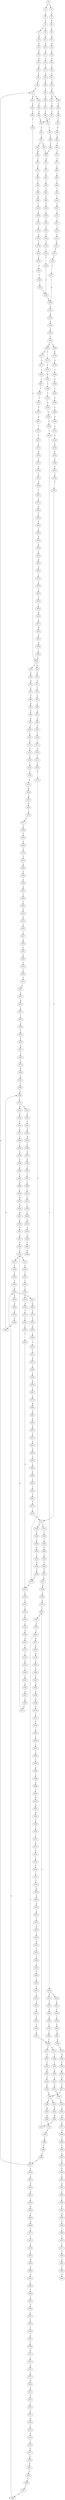 strict digraph  {
	S0 -> S1 [ label = C ];
	S0 -> S2 [ label = T ];
	S1 -> S3 [ label = C ];
	S2 -> S4 [ label = C ];
	S3 -> S5 [ label = T ];
	S4 -> S6 [ label = T ];
	S5 -> S7 [ label = G ];
	S5 -> S8 [ label = C ];
	S6 -> S9 [ label = C ];
	S7 -> S10 [ label = G ];
	S8 -> S11 [ label = G ];
	S9 -> S12 [ label = G ];
	S10 -> S13 [ label = G ];
	S11 -> S14 [ label = G ];
	S12 -> S15 [ label = G ];
	S13 -> S16 [ label = T ];
	S14 -> S17 [ label = G ];
	S15 -> S18 [ label = C ];
	S16 -> S19 [ label = C ];
	S17 -> S20 [ label = C ];
	S18 -> S21 [ label = A ];
	S19 -> S22 [ label = C ];
	S20 -> S23 [ label = T ];
	S21 -> S24 [ label = C ];
	S22 -> S25 [ label = C ];
	S23 -> S26 [ label = C ];
	S24 -> S27 [ label = C ];
	S25 -> S28 [ label = G ];
	S26 -> S29 [ label = A ];
	S27 -> S30 [ label = G ];
	S28 -> S31 [ label = A ];
	S29 -> S32 [ label = C ];
	S30 -> S33 [ label = A ];
	S31 -> S34 [ label = G ];
	S31 -> S35 [ label = A ];
	S32 -> S36 [ label = G ];
	S33 -> S37 [ label = G ];
	S33 -> S38 [ label = A ];
	S34 -> S39 [ label = T ];
	S35 -> S40 [ label = G ];
	S36 -> S41 [ label = T ];
	S37 -> S42 [ label = T ];
	S38 -> S43 [ label = T ];
	S39 -> S44 [ label = C ];
	S40 -> S45 [ label = T ];
	S41 -> S46 [ label = C ];
	S42 -> S47 [ label = C ];
	S43 -> S48 [ label = G ];
	S44 -> S49 [ label = C ];
	S45 -> S50 [ label = C ];
	S46 -> S51 [ label = C ];
	S47 -> S49 [ label = C ];
	S48 -> S52 [ label = T ];
	S49 -> S53 [ label = A ];
	S50 -> S54 [ label = G ];
	S51 -> S55 [ label = A ];
	S52 -> S56 [ label = A ];
	S53 -> S57 [ label = G ];
	S54 -> S58 [ label = C ];
	S54 -> S59 [ label = A ];
	S55 -> S60 [ label = G ];
	S56 -> S61 [ label = G ];
	S57 -> S62 [ label = T ];
	S57 -> S63 [ label = C ];
	S58 -> S64 [ label = G ];
	S59 -> S65 [ label = G ];
	S60 -> S66 [ label = C ];
	S61 -> S67 [ label = T ];
	S62 -> S68 [ label = A ];
	S63 -> S69 [ label = T ];
	S64 -> S70 [ label = G ];
	S65 -> S71 [ label = G ];
	S66 -> S69 [ label = T ];
	S67 -> S72 [ label = T ];
	S68 -> S73 [ label = G ];
	S69 -> S74 [ label = T ];
	S70 -> S75 [ label = C ];
	S71 -> S76 [ label = T ];
	S72 -> S77 [ label = T ];
	S73 -> S78 [ label = G ];
	S74 -> S79 [ label = C ];
	S75 -> S80 [ label = T ];
	S76 -> S81 [ label = A ];
	S77 -> S82 [ label = C ];
	S78 -> S83 [ label = G ];
	S79 -> S84 [ label = A ];
	S80 -> S85 [ label = A ];
	S81 -> S86 [ label = T ];
	S82 -> S87 [ label = A ];
	S83 -> S88 [ label = T ];
	S84 -> S89 [ label = C ];
	S85 -> S90 [ label = T ];
	S86 -> S91 [ label = A ];
	S87 -> S92 [ label = C ];
	S88 -> S93 [ label = C ];
	S89 -> S94 [ label = G ];
	S90 -> S95 [ label = A ];
	S91 -> S96 [ label = A ];
	S92 -> S97 [ label = T ];
	S93 -> S98 [ label = A ];
	S94 -> S99 [ label = C ];
	S95 -> S100 [ label = G ];
	S96 -> S101 [ label = G ];
	S97 -> S102 [ label = C ];
	S98 -> S103 [ label = C ];
	S99 -> S104 [ label = C ];
	S100 -> S105 [ label = T ];
	S101 -> S106 [ label = T ];
	S102 -> S107 [ label = C ];
	S103 -> S108 [ label = T ];
	S104 -> S109 [ label = C ];
	S105 -> S110 [ label = A ];
	S106 -> S111 [ label = C ];
	S107 -> S112 [ label = T ];
	S108 -> S113 [ label = C ];
	S109 -> S114 [ label = T ];
	S110 -> S115 [ label = G ];
	S111 -> S116 [ label = G ];
	S112 -> S117 [ label = T ];
	S113 -> S118 [ label = G ];
	S114 -> S119 [ label = T ];
	S115 -> S120 [ label = C ];
	S116 -> S121 [ label = T ];
	S117 -> S122 [ label = T ];
	S118 -> S123 [ label = C ];
	S119 -> S124 [ label = C ];
	S120 -> S125 [ label = C ];
	S121 -> S126 [ label = G ];
	S122 -> S127 [ label = C ];
	S123 -> S128 [ label = T ];
	S124 -> S129 [ label = A ];
	S125 -> S130 [ label = G ];
	S126 -> S131 [ label = G ];
	S127 -> S132 [ label = A ];
	S128 -> S133 [ label = T ];
	S129 -> S134 [ label = T ];
	S130 -> S135 [ label = A ];
	S131 -> S136 [ label = T ];
	S132 -> S137 [ label = T ];
	S133 -> S138 [ label = C ];
	S134 -> S139 [ label = C ];
	S135 -> S140 [ label = A ];
	S136 -> S141 [ label = A ];
	S137 -> S142 [ label = C ];
	S138 -> S143 [ label = A ];
	S139 -> S144 [ label = C ];
	S140 -> S145 [ label = A ];
	S141 -> S146 [ label = C ];
	S142 -> S147 [ label = C ];
	S143 -> S148 [ label = T ];
	S144 -> S149 [ label = A ];
	S145 -> S150 [ label = C ];
	S146 -> S151 [ label = C ];
	S147 -> S149 [ label = A ];
	S148 -> S152 [ label = C ];
	S149 -> S153 [ label = G ];
	S150 -> S154 [ label = C ];
	S151 -> S155 [ label = G ];
	S152 -> S144 [ label = C ];
	S153 -> S156 [ label = A ];
	S154 -> S157 [ label = C ];
	S155 -> S158 [ label = G ];
	S156 -> S159 [ label = A ];
	S157 -> S160 [ label = C ];
	S158 -> S161 [ label = T ];
	S159 -> S162 [ label = C ];
	S160 -> S163 [ label = G ];
	S161 -> S164 [ label = G ];
	S162 -> S165 [ label = C ];
	S163 -> S166 [ label = A ];
	S164 -> S167 [ label = G ];
	S165 -> S168 [ label = A ];
	S165 -> S169 [ label = G ];
	S166 -> S170 [ label = C ];
	S167 -> S171 [ label = T ];
	S168 -> S172 [ label = G ];
	S168 -> S173 [ label = C ];
	S169 -> S174 [ label = G ];
	S170 -> S175 [ label = T ];
	S171 -> S176 [ label = T ];
	S172 -> S177 [ label = A ];
	S173 -> S178 [ label = C ];
	S174 -> S179 [ label = A ];
	S175 -> S180 [ label = A ];
	S176 -> S181 [ label = A ];
	S177 -> S182 [ label = C ];
	S178 -> S183 [ label = A ];
	S179 -> S184 [ label = C ];
	S180 -> S185 [ label = G ];
	S181 -> S186 [ label = G ];
	S182 -> S187 [ label = T ];
	S183 -> S188 [ label = C ];
	S184 -> S189 [ label = G ];
	S185 -> S190 [ label = A ];
	S186 -> S191 [ label = A ];
	S187 -> S192 [ label = C ];
	S188 -> S193 [ label = C ];
	S189 -> S194 [ label = C ];
	S190 -> S195 [ label = A ];
	S191 -> S196 [ label = A ];
	S192 -> S197 [ label = C ];
	S193 -> S198 [ label = C ];
	S194 -> S199 [ label = C ];
	S195 -> S200 [ label = T ];
	S196 -> S201 [ label = G ];
	S197 -> S202 [ label = C ];
	S198 -> S203 [ label = C ];
	S199 -> S204 [ label = C ];
	S200 -> S205 [ label = C ];
	S201 -> S206 [ label = G ];
	S202 -> S207 [ label = A ];
	S203 -> S208 [ label = T ];
	S204 -> S209 [ label = A ];
	S205 -> S210 [ label = G ];
	S206 -> S211 [ label = G ];
	S207 -> S212 [ label = T ];
	S208 -> S213 [ label = T ];
	S209 -> S214 [ label = T ];
	S210 -> S215 [ label = G ];
	S211 -> S216 [ label = G ];
	S212 -> S217 [ label = C ];
	S213 -> S218 [ label = C ];
	S214 -> S219 [ label = C ];
	S215 -> S220 [ label = G ];
	S216 -> S221 [ label = T ];
	S216 -> S222 [ label = G ];
	S217 -> S223 [ label = T ];
	S218 -> S224 [ label = C ];
	S218 -> S225 [ label = G ];
	S219 -> S226 [ label = G ];
	S220 -> S227 [ label = T ];
	S221 -> S228 [ label = C ];
	S222 -> S229 [ label = T ];
	S223 -> S230 [ label = G ];
	S224 -> S231 [ label = T ];
	S225 -> S232 [ label = A ];
	S226 -> S233 [ label = T ];
	S227 -> S234 [ label = A ];
	S228 -> S235 [ label = T ];
	S229 -> S236 [ label = C ];
	S230 -> S237 [ label = C ];
	S231 -> S238 [ label = G ];
	S232 -> S239 [ label = T ];
	S233 -> S240 [ label = C ];
	S234 -> S241 [ label = T ];
	S235 -> S242 [ label = C ];
	S236 -> S243 [ label = C ];
	S237 -> S244 [ label = C ];
	S238 -> S245 [ label = T ];
	S239 -> S246 [ label = C ];
	S240 -> S247 [ label = C ];
	S241 -> S248 [ label = C ];
	S242 -> S249 [ label = T ];
	S243 -> S250 [ label = G ];
	S244 -> S251 [ label = A ];
	S245 -> S252 [ label = C ];
	S246 -> S253 [ label = G ];
	S247 -> S254 [ label = T ];
	S248 -> S255 [ label = C ];
	S249 -> S256 [ label = C ];
	S250 -> S257 [ label = C ];
	S250 -> S258 [ label = T ];
	S251 -> S259 [ label = G ];
	S252 -> S260 [ label = C ];
	S253 -> S261 [ label = T ];
	S254 -> S262 [ label = C ];
	S255 -> S263 [ label = C ];
	S256 -> S264 [ label = G ];
	S257 -> S265 [ label = C ];
	S258 -> S266 [ label = C ];
	S259 -> S267 [ label = T ];
	S260 -> S268 [ label = T ];
	S261 -> S269 [ label = T ];
	S262 -> S270 [ label = T ];
	S263 -> S271 [ label = G ];
	S264 -> S272 [ label = T ];
	S265 -> S273 [ label = G ];
	S266 -> S274 [ label = G ];
	S267 -> S275 [ label = C ];
	S268 -> S276 [ label = A ];
	S268 -> S277 [ label = T ];
	S269 -> S278 [ label = T ];
	S270 -> S279 [ label = T ];
	S270 -> S280 [ label = G ];
	S271 -> S281 [ label = A ];
	S272 -> S282 [ label = G ];
	S273 -> S283 [ label = G ];
	S274 -> S284 [ label = G ];
	S275 -> S285 [ label = G ];
	S276 -> S286 [ label = C ];
	S277 -> S287 [ label = G ];
	S278 -> S288 [ label = G ];
	S279 -> S289 [ label = C ];
	S280 -> S290 [ label = T ];
	S281 -> S291 [ label = A ];
	S282 -> S292 [ label = G ];
	S283 -> S293 [ label = A ];
	S284 -> S294 [ label = A ];
	S285 -> S295 [ label = T ];
	S286 -> S296 [ label = T ];
	S287 -> S297 [ label = T ];
	S288 -> S298 [ label = T ];
	S289 -> S299 [ label = T ];
	S290 -> S300 [ label = C ];
	S291 -> S301 [ label = A ];
	S292 -> S302 [ label = T ];
	S293 -> S303 [ label = A ];
	S294 -> S304 [ label = A ];
	S295 -> S305 [ label = A ];
	S296 -> S306 [ label = A ];
	S297 -> S307 [ label = A ];
	S298 -> S308 [ label = A ];
	S299 -> S309 [ label = C ];
	S300 -> S310 [ label = G ];
	S301 -> S311 [ label = G ];
	S302 -> S141 [ label = A ];
	S303 -> S312 [ label = C ];
	S304 -> S313 [ label = C ];
	S305 -> S314 [ label = A ];
	S306 -> S315 [ label = C ];
	S307 -> S316 [ label = G ];
	S308 -> S317 [ label = G ];
	S309 -> S318 [ label = G ];
	S310 -> S319 [ label = T ];
	S311 -> S320 [ label = T ];
	S312 -> S321 [ label = T ];
	S313 -> S322 [ label = A ];
	S313 -> S323 [ label = T ];
	S314 -> S324 [ label = G ];
	S315 -> S325 [ label = C ];
	S316 -> S326 [ label = G ];
	S317 -> S327 [ label = G ];
	S318 -> S328 [ label = G ];
	S319 -> S329 [ label = G ];
	S320 -> S330 [ label = G ];
	S321 -> S331 [ label = G ];
	S322 -> S332 [ label = G ];
	S323 -> S333 [ label = A ];
	S324 -> S334 [ label = A ];
	S325 -> S335 [ label = A ];
	S326 -> S336 [ label = A ];
	S327 -> S336 [ label = A ];
	S328 -> S337 [ label = A ];
	S329 -> S338 [ label = G ];
	S330 -> S339 [ label = T ];
	S331 -> S340 [ label = C ];
	S332 -> S341 [ label = G ];
	S333 -> S342 [ label = C ];
	S334 -> S343 [ label = C ];
	S335 -> S344 [ label = G ];
	S336 -> S345 [ label = G ];
	S336 -> S346 [ label = A ];
	S337 -> S347 [ label = G ];
	S338 -> S136 [ label = T ];
	S339 -> S348 [ label = C ];
	S340 -> S349 [ label = A ];
	S341 -> S350 [ label = A ];
	S342 -> S351 [ label = A ];
	S343 -> S352 [ label = G ];
	S344 -> S353 [ label = G ];
	S345 -> S354 [ label = A ];
	S346 -> S355 [ label = A ];
	S347 -> S356 [ label = A ];
	S348 -> S357 [ label = G ];
	S349 -> S358 [ label = A ];
	S350 -> S359 [ label = A ];
	S351 -> S360 [ label = A ];
	S352 -> S361 [ label = G ];
	S353 -> S362 [ label = A ];
	S354 -> S363 [ label = G ];
	S355 -> S364 [ label = G ];
	S356 -> S365 [ label = G ];
	S357 -> S366 [ label = T ];
	S358 -> S367 [ label = C ];
	S359 -> S368 [ label = T ];
	S360 -> S369 [ label = C ];
	S361 -> S370 [ label = C ];
	S362 -> S371 [ label = G ];
	S363 -> S372 [ label = G ];
	S364 -> S373 [ label = G ];
	S365 -> S374 [ label = G ];
	S366 -> S375 [ label = C ];
	S367 -> S376 [ label = C ];
	S368 -> S377 [ label = A ];
	S369 -> S378 [ label = G ];
	S370 -> S379 [ label = T ];
	S371 -> S380 [ label = A ];
	S372 -> S381 [ label = T ];
	S373 -> S382 [ label = T ];
	S374 -> S381 [ label = T ];
	S375 -> S383 [ label = G ];
	S376 -> S384 [ label = A ];
	S377 -> S385 [ label = G ];
	S378 -> S386 [ label = A ];
	S379 -> S387 [ label = C ];
	S380 -> S388 [ label = G ];
	S381 -> S389 [ label = C ];
	S382 -> S390 [ label = C ];
	S383 -> S391 [ label = G ];
	S384 -> S392 [ label = G ];
	S385 -> S393 [ label = T ];
	S386 -> S394 [ label = A ];
	S387 -> S395 [ label = T ];
	S388 -> S396 [ label = T ];
	S389 -> S397 [ label = C ];
	S390 -> S398 [ label = C ];
	S391 -> S399 [ label = A ];
	S392 -> S400 [ label = A ];
	S393 -> S401 [ label = C ];
	S394 -> S402 [ label = A ];
	S395 -> S403 [ label = C ];
	S396 -> S404 [ label = C ];
	S397 -> S405 [ label = C ];
	S398 -> S406 [ label = C ];
	S399 -> S304 [ label = A ];
	S400 -> S407 [ label = A ];
	S401 -> S408 [ label = T ];
	S402 -> S409 [ label = A ];
	S403 -> S410 [ label = G ];
	S404 -> S411 [ label = A ];
	S405 -> S412 [ label = A ];
	S405 -> S413 [ label = G ];
	S406 -> S413 [ label = G ];
	S407 -> S414 [ label = C ];
	S408 -> S415 [ label = C ];
	S409 -> S416 [ label = C ];
	S410 -> S417 [ label = A ];
	S411 -> S418 [ label = G ];
	S412 -> S419 [ label = G ];
	S413 -> S420 [ label = G ];
	S413 -> S31 [ label = A ];
	S414 -> S421 [ label = A ];
	S415 -> S422 [ label = T ];
	S416 -> S423 [ label = A ];
	S417 -> S424 [ label = A ];
	S418 -> S425 [ label = G ];
	S419 -> S426 [ label = A ];
	S420 -> S427 [ label = A ];
	S421 -> S428 [ label = G ];
	S422 -> S429 [ label = C ];
	S423 -> S430 [ label = G ];
	S424 -> S431 [ label = G ];
	S425 -> S432 [ label = A ];
	S426 -> S433 [ label = G ];
	S427 -> S434 [ label = G ];
	S428 -> S435 [ label = C ];
	S429 -> S436 [ label = T ];
	S430 -> S437 [ label = A ];
	S431 -> S438 [ label = T ];
	S432 -> S439 [ label = C ];
	S433 -> S440 [ label = C ];
	S434 -> S441 [ label = G ];
	S435 -> S442 [ label = C ];
	S436 -> S443 [ label = G ];
	S437 -> S444 [ label = A ];
	S438 -> S445 [ label = C ];
	S439 -> S446 [ label = C ];
	S440 -> S447 [ label = C ];
	S441 -> S448 [ label = C ];
	S442 -> S449 [ label = G ];
	S443 -> S450 [ label = A ];
	S444 -> S451 [ label = G ];
	S445 -> S54 [ label = G ];
	S446 -> S452 [ label = A ];
	S447 -> S453 [ label = A ];
	S448 -> S454 [ label = G ];
	S449 -> S455 [ label = T ];
	S450 -> S456 [ label = G ];
	S451 -> S457 [ label = G ];
	S452 -> S458 [ label = G ];
	S453 -> S459 [ label = C ];
	S454 -> S460 [ label = T ];
	S455 -> S461 [ label = C ];
	S456 -> S462 [ label = T ];
	S457 -> S463 [ label = G ];
	S458 -> S464 [ label = T ];
	S459 -> S465 [ label = G ];
	S460 -> S466 [ label = G ];
	S461 -> S467 [ label = C ];
	S462 -> S468 [ label = A ];
	S463 -> S216 [ label = G ];
	S464 -> S469 [ label = C ];
	S465 -> S470 [ label = G ];
	S466 -> S471 [ label = G ];
	S467 -> S472 [ label = T ];
	S469 -> S473 [ label = T ];
	S470 -> S474 [ label = T ];
	S471 -> S475 [ label = T ];
	S472 -> S476 [ label = C ];
	S473 -> S477 [ label = C ];
	S474 -> S478 [ label = T ];
	S475 -> S479 [ label = A ];
	S476 -> S270 [ label = T ];
	S477 -> S480 [ label = T ];
	S478 -> S481 [ label = A ];
	S479 -> S482 [ label = T ];
	S480 -> S483 [ label = G ];
	S481 -> S484 [ label = C ];
	S482 -> S485 [ label = G ];
	S483 -> S486 [ label = T ];
	S484 -> S487 [ label = T ];
	S485 -> S488 [ label = A ];
	S486 -> S489 [ label = A ];
	S487 -> S490 [ label = G ];
	S488 -> S491 [ label = G ];
	S490 -> S492 [ label = C ];
	S491 -> S493 [ label = C ];
	S492 -> S494 [ label = A ];
	S493 -> S495 [ label = G ];
	S494 -> S496 [ label = G ];
	S495 -> S497 [ label = G ];
	S496 -> S498 [ label = A ];
	S497 -> S499 [ label = T ];
	S498 -> S500 [ label = C ];
	S499 -> S501 [ label = C ];
	S500 -> S502 [ label = G ];
	S501 -> S503 [ label = G ];
	S502 -> S504 [ label = G ];
	S503 -> S505 [ label = C ];
	S504 -> S506 [ label = A ];
	S505 -> S507 [ label = A ];
	S506 -> S508 [ label = C ];
	S507 -> S509 [ label = C ];
	S508 -> S510 [ label = A ];
	S509 -> S511 [ label = G ];
	S510 -> S512 [ label = C ];
	S511 -> S513 [ label = C ];
	S512 -> S514 [ label = A ];
	S513 -> S515 [ label = G ];
	S514 -> S516 [ label = C ];
	S515 -> S517 [ label = C ];
	S516 -> S518 [ label = C ];
	S517 -> S519 [ label = G ];
	S518 -> S520 [ label = T ];
	S519 -> S521 [ label = G ];
	S520 -> S522 [ label = C ];
	S521 -> S523 [ label = C ];
	S522 -> S524 [ label = T ];
	S523 -> S525 [ label = T ];
	S524 -> S526 [ label = A ];
	S525 -> S527 [ label = G ];
	S526 -> S528 [ label = G ];
	S527 -> S529 [ label = G ];
	S528 -> S530 [ label = A ];
	S529 -> S531 [ label = A ];
	S530 -> S532 [ label = A ];
	S531 -> S533 [ label = A ];
	S532 -> S534 [ label = C ];
	S533 -> S535 [ label = T ];
	S534 -> S536 [ label = G ];
	S535 -> S537 [ label = G ];
	S536 -> S538 [ label = A ];
	S537 -> S539 [ label = G ];
	S538 -> S540 [ label = G ];
	S539 -> S541 [ label = G ];
	S540 -> S542 [ label = G ];
	S541 -> S543 [ label = G ];
	S542 -> S544 [ label = T ];
	S543 -> S545 [ label = T ];
	S544 -> S546 [ label = G ];
	S545 -> S547 [ label = C ];
	S546 -> S548 [ label = T ];
	S547 -> S549 [ label = C ];
	S548 -> S550 [ label = C ];
	S549 -> S250 [ label = G ];
	S550 -> S551 [ label = C ];
	S551 -> S552 [ label = C ];
	S552 -> S553 [ label = T ];
	S553 -> S554 [ label = G ];
	S554 -> S555 [ label = T ];
	S555 -> S556 [ label = C ];
	S556 -> S557 [ label = C ];
	S557 -> S268 [ label = T ];
}

